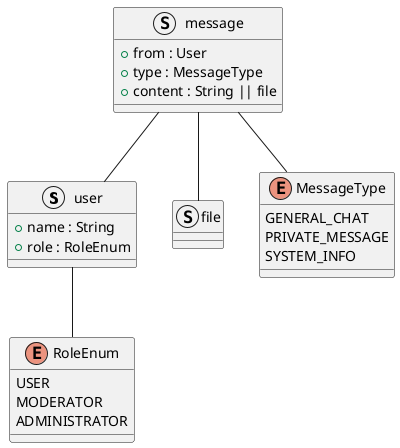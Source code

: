 @startuml

struct user
{
  + name : String
  + role : RoleEnum
}

struct message
{
  + from : User
  + type : MessageType
  + content : String || file
}

struct file
{
}

enum RoleEnum
{
  USER
  MODERATOR
  ADMINISTRATOR
}

enum MessageType
{
  GENERAL_CHAT
  PRIVATE_MESSAGE
  SYSTEM_INFO
}

message -- MessageType
message -- user
message -- file

user -- RoleEnum

@enduml